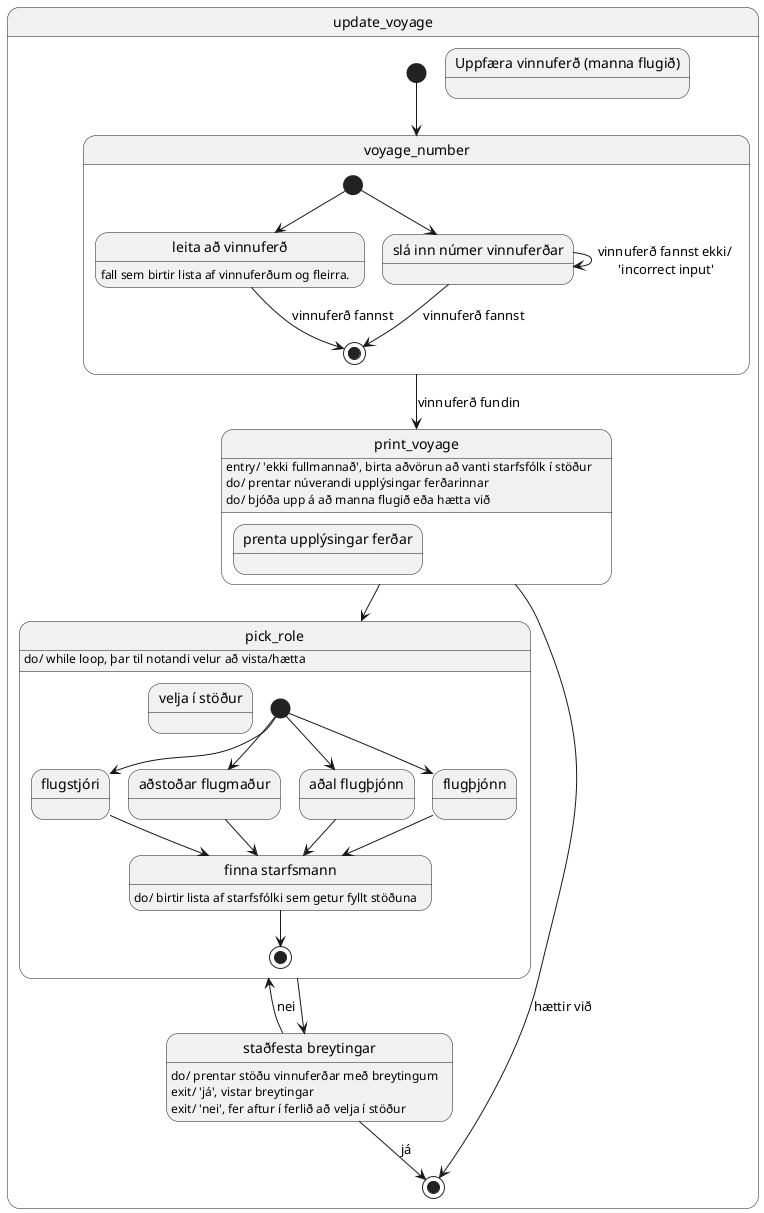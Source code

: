 @startuml 

state update_voyage {
  state update_voyage as "Uppfæra vinnuferð (manna flugið)"

  state voyage_number {
    state search_voyage as "leita að vinnuferð" 
      search_voyage : fall sem birtir lista af vinnuferðum og fleirra.
    state direct_voyage as "slá inn númer vinnuferðar"
    [*] --> search_voyage
    [*] --> direct_voyage

    direct_voyage --> [*] : vinnuferð fannst
    direct_voyage --> direct_voyage : vinnuferð fannst ekki/ \n'incorrect input'
    search_voyage --> [*] : vinnuferð fannst
  }

  state print_voyage {
    state print_voyage as "prenta upplýsingar ferðar"
      print_voyage : entry/ 'ekki fullmannað', birta aðvörun að vanti starfsfólk í stöður
      print_voyage : do/ prentar núverandi upplýsingar ferðarinnar
      print_voyage : do/ bjóða upp á að manna flugið eða hætta við
  }
  state pick_role {
    state pick_role as "velja í stöður"
      pick_role : do/ while loop, þar til notandi velur að vista/hætta
    state role_captain as "flugstjóri"
    state role_pilot as "aðstoðar flugmaður"
    state role_head_attendant as "aðal flugþjónn"
    state role_attendant as "flugþjónn"
    state find_staff as "finna starfsmann"
      find_staff : do/ birtir lista af starfsfólki sem getur fyllt stöðuna

    [*] --> role_captain
    [*] --> role_pilot
    [*] --> role_attendant
    [*] --> role_head_attendant
    role_captain --> find_staff
    role_pilot --> find_staff
    role_attendant --> find_staff
    role_head_attendant --> find_staff
    find_staff --> [*]
  }
  state confirm_changes as "staðfesta breytingar"
    confirm_changes : do/ prentar stöðu vinnuferðar með breytingum
    confirm_changes : exit/ 'já', vistar breytingar
    confirm_changes : exit/ 'nei', fer aftur í ferlið að velja í stöður
  [*] --> voyage_number
  voyage_number --> print_voyage : vinnuferð fundin
  print_voyage --> pick_role
  print_voyage --> [*] : hættir við
  confirm_changes --> [*] : já
  confirm_changes -left-> pick_role : nei
  pick_role --> confirm_changes

}


@enduml
